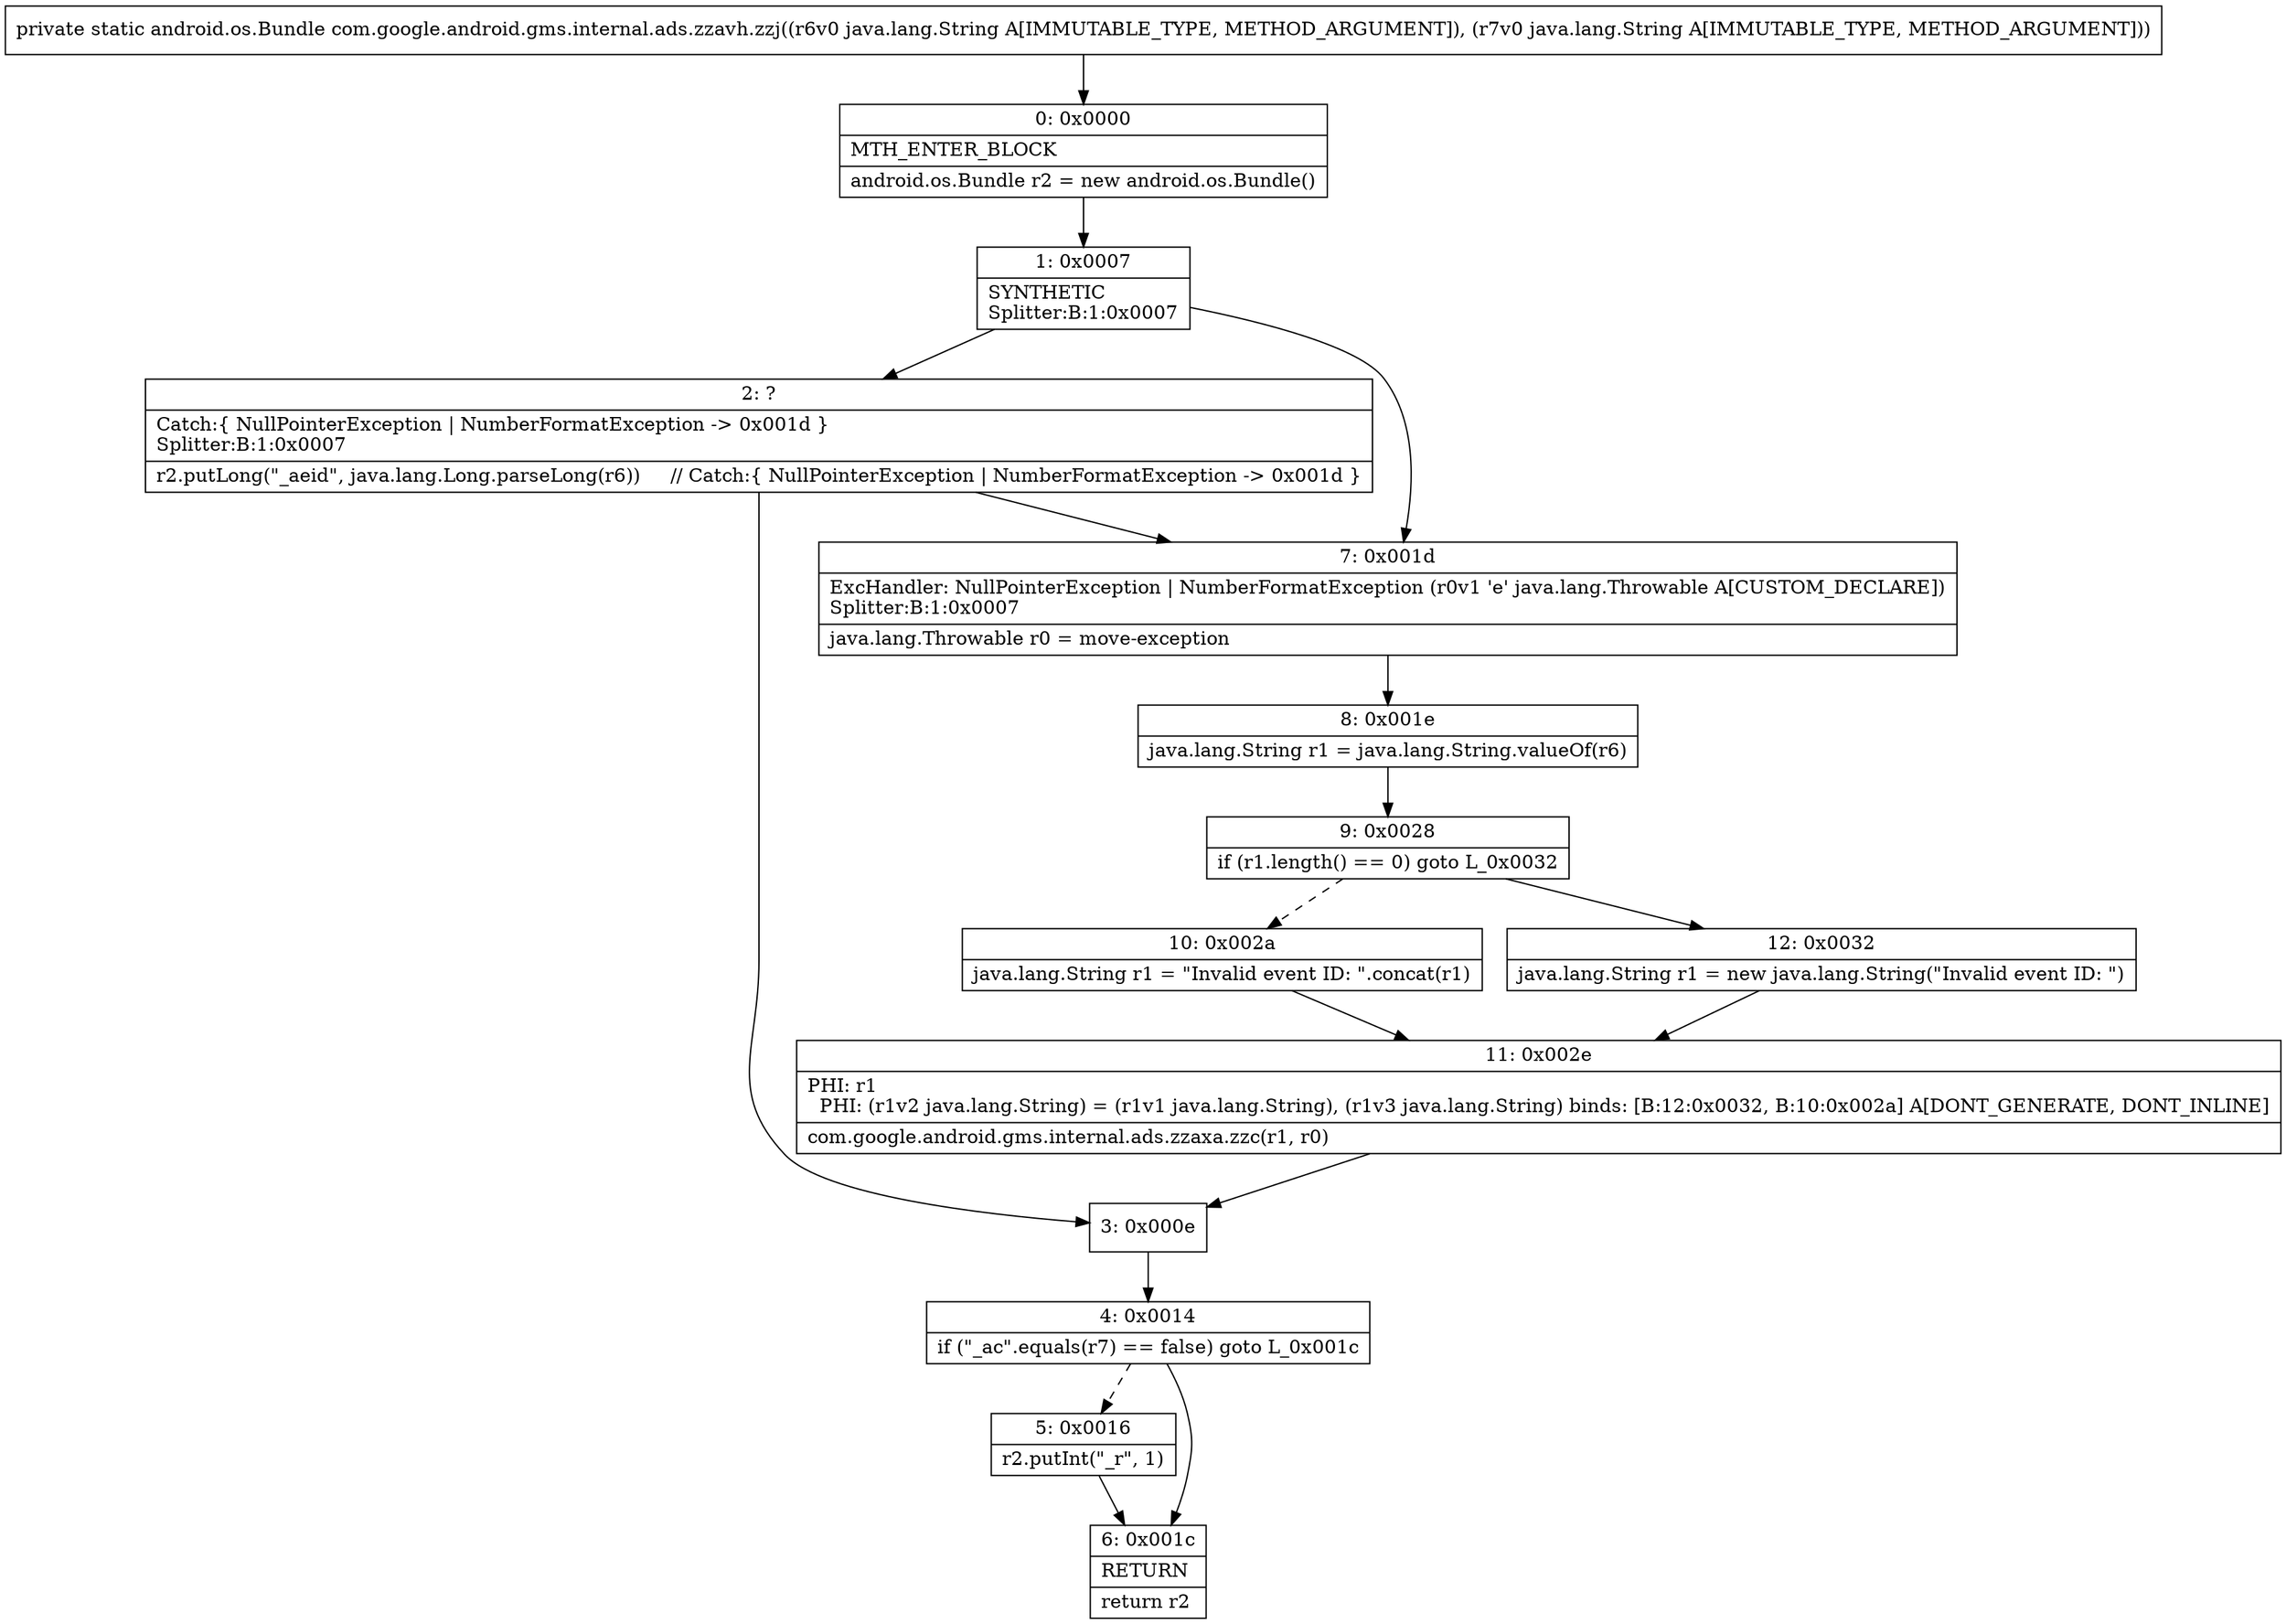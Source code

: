 digraph "CFG forcom.google.android.gms.internal.ads.zzavh.zzj(Ljava\/lang\/String;Ljava\/lang\/String;)Landroid\/os\/Bundle;" {
Node_0 [shape=record,label="{0\:\ 0x0000|MTH_ENTER_BLOCK\l|android.os.Bundle r2 = new android.os.Bundle()\l}"];
Node_1 [shape=record,label="{1\:\ 0x0007|SYNTHETIC\lSplitter:B:1:0x0007\l}"];
Node_2 [shape=record,label="{2\:\ ?|Catch:\{ NullPointerException \| NumberFormatException \-\> 0x001d \}\lSplitter:B:1:0x0007\l|r2.putLong(\"_aeid\", java.lang.Long.parseLong(r6))     \/\/ Catch:\{ NullPointerException \| NumberFormatException \-\> 0x001d \}\l}"];
Node_3 [shape=record,label="{3\:\ 0x000e}"];
Node_4 [shape=record,label="{4\:\ 0x0014|if (\"_ac\".equals(r7) == false) goto L_0x001c\l}"];
Node_5 [shape=record,label="{5\:\ 0x0016|r2.putInt(\"_r\", 1)\l}"];
Node_6 [shape=record,label="{6\:\ 0x001c|RETURN\l|return r2\l}"];
Node_7 [shape=record,label="{7\:\ 0x001d|ExcHandler: NullPointerException \| NumberFormatException (r0v1 'e' java.lang.Throwable A[CUSTOM_DECLARE])\lSplitter:B:1:0x0007\l|java.lang.Throwable r0 = move\-exception\l}"];
Node_8 [shape=record,label="{8\:\ 0x001e|java.lang.String r1 = java.lang.String.valueOf(r6)\l}"];
Node_9 [shape=record,label="{9\:\ 0x0028|if (r1.length() == 0) goto L_0x0032\l}"];
Node_10 [shape=record,label="{10\:\ 0x002a|java.lang.String r1 = \"Invalid event ID: \".concat(r1)\l}"];
Node_11 [shape=record,label="{11\:\ 0x002e|PHI: r1 \l  PHI: (r1v2 java.lang.String) = (r1v1 java.lang.String), (r1v3 java.lang.String) binds: [B:12:0x0032, B:10:0x002a] A[DONT_GENERATE, DONT_INLINE]\l|com.google.android.gms.internal.ads.zzaxa.zzc(r1, r0)\l}"];
Node_12 [shape=record,label="{12\:\ 0x0032|java.lang.String r1 = new java.lang.String(\"Invalid event ID: \")\l}"];
MethodNode[shape=record,label="{private static android.os.Bundle com.google.android.gms.internal.ads.zzavh.zzj((r6v0 java.lang.String A[IMMUTABLE_TYPE, METHOD_ARGUMENT]), (r7v0 java.lang.String A[IMMUTABLE_TYPE, METHOD_ARGUMENT])) }"];
MethodNode -> Node_0;
Node_0 -> Node_1;
Node_1 -> Node_2;
Node_1 -> Node_7;
Node_2 -> Node_3;
Node_2 -> Node_7;
Node_3 -> Node_4;
Node_4 -> Node_5[style=dashed];
Node_4 -> Node_6;
Node_5 -> Node_6;
Node_7 -> Node_8;
Node_8 -> Node_9;
Node_9 -> Node_10[style=dashed];
Node_9 -> Node_12;
Node_10 -> Node_11;
Node_11 -> Node_3;
Node_12 -> Node_11;
}

